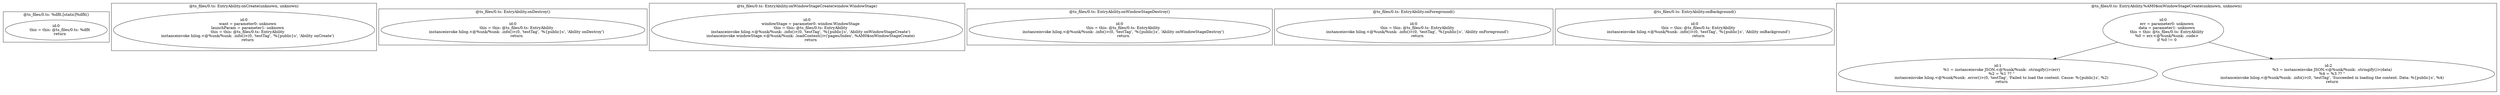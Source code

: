 digraph "0.ts" {
subgraph "cluster_@ts_files/0.ts: %dflt.[static]%dflt()" {
  label="@ts_files/0.ts: %dflt.[static]%dflt()";
  Node32680 [label="id:0
      this = this: @ts_files/0.ts: %dflt
      return"];
}
subgraph "cluster_@ts_files/0.ts: EntryAbility.onCreate(unknown, unknown)" {
  label="@ts_files/0.ts: EntryAbility.onCreate(unknown, unknown)";
  Node52190 [label="id:0
      want = parameter0: unknown
      launchParam = parameter1: unknown
      this = this: @ts_files/0.ts: EntryAbility
      instanceinvoke hilog.<@%unk/%unk: .info()>(0, 'testTag', '%{public}s', 'Ability onCreate')
      return"];
}
subgraph "cluster_@ts_files/0.ts: EntryAbility.onDestroy()" {
  label="@ts_files/0.ts: EntryAbility.onDestroy()";
  Node37250 [label="id:0
      this = this: @ts_files/0.ts: EntryAbility
      instanceinvoke hilog.<@%unk/%unk: .info()>(0, 'testTag', '%{public}s', 'Ability onDestroy')
      return"];
}
subgraph "cluster_@ts_files/0.ts: EntryAbility.onWindowStageCreate(window.WindowStage)" {
  label="@ts_files/0.ts: EntryAbility.onWindowStageCreate(window.WindowStage)";
  Node65490 [label="id:0
      windowStage = parameter0: window.WindowStage
      this = this: @ts_files/0.ts: EntryAbility
      instanceinvoke hilog.<@%unk/%unk: .info()>(0, 'testTag', '%{public}s', 'Ability onWindowStageCreate')
      instanceinvoke windowStage.<@%unk/%unk: .loadContent()>('pages/Index', %AM0$onWindowStageCreate)
      return"];
}
subgraph "cluster_@ts_files/0.ts: EntryAbility.onWindowStageDestroy()" {
  label="@ts_files/0.ts: EntryAbility.onWindowStageDestroy()";
  Node48570 [label="id:0
      this = this: @ts_files/0.ts: EntryAbility
      instanceinvoke hilog.<@%unk/%unk: .info()>(0, 'testTag', '%{public}s', 'Ability onWindowStageDestroy')
      return"];
}
subgraph "cluster_@ts_files/0.ts: EntryAbility.onForeground()" {
  label="@ts_files/0.ts: EntryAbility.onForeground()";
  Node40300 [label="id:0
      this = this: @ts_files/0.ts: EntryAbility
      instanceinvoke hilog.<@%unk/%unk: .info()>(0, 'testTag', '%{public}s', 'Ability onForeground')
      return"];
}
subgraph "cluster_@ts_files/0.ts: EntryAbility.onBackground()" {
  label="@ts_files/0.ts: EntryAbility.onBackground()";
  Node40030 [label="id:0
      this = this: @ts_files/0.ts: EntryAbility
      instanceinvoke hilog.<@%unk/%unk: .info()>(0, 'testTag', '%{public}s', 'Ability onBackground')
      return"];
}
subgraph "cluster_@ts_files/0.ts: EntryAbility.%AM0$onWindowStageCreate(unknown, unknown)" {
  label="@ts_files/0.ts: EntryAbility.%AM0$onWindowStageCreate(unknown, unknown)";
  Node66140 [label="id:0
      err = parameter0: unknown
      data = parameter1: unknown
      this = this: @ts_files/0.ts: EntryAbility
      %0 = err.<@%unk/%unk: .code>
      if %0 != 0"];
  Node66141 [label="id:1
      %1 = instanceinvoke JSON.<@%unk/%unk: .stringify()>(err)
      %2 = %1 ?? ''
      instanceinvoke hilog.<@%unk/%unk: .error()>(0, 'testTag', 'Failed to load the content. Cause: %{public}s', %2)
      return"];
  Node66142 [label="id:2
      %3 = instanceinvoke JSON.<@%unk/%unk: .stringify()>(data)
      %4 = %3 ?? ''
      instanceinvoke hilog.<@%unk/%unk: .info()>(0, 'testTag', 'Succeeded in loading the content. Data: %{public}s', %4)
      return"];
  Node66140 -> Node66141;
  Node66140 -> Node66142;
}
}
